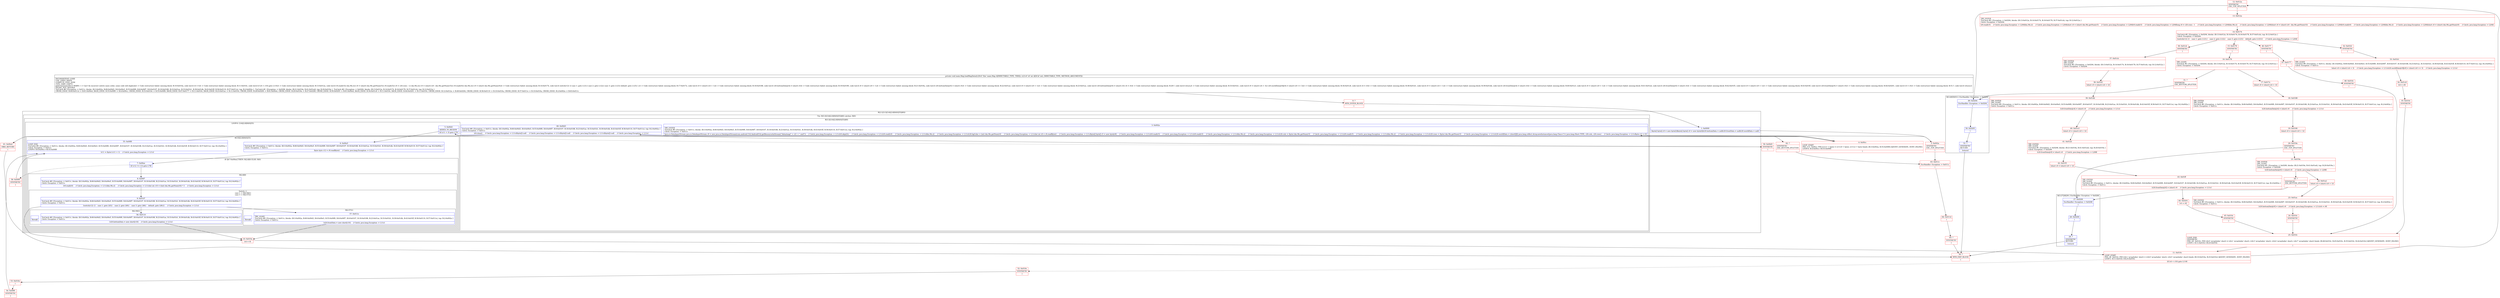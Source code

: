 digraph "CFG formain.Map.loadMapData(I)V" {
subgraph cluster_Region_832065099 {
label = "R(2:1|(3:3|(3:6|(2:8|9)(0)|55)|60))";
node [shape=record,color=blue];
Node_1 [shape=record,label="{1\:\ 0x0000|lbyte[] byte[] r0 = new byte[2]lbyte[] byte[] r0 = new byte[4]lr20.bottomData = nulllr20.frontData = nulllr20.worldData = nulll}"];
subgraph cluster_TryCatchRegion_1289320038 {
label = "Try: R(3:3|(3:6|(2:8|9)(0)|55)|60) catches: R(0)";
node [shape=record,color=blue];
subgraph cluster_Region_1328576295 {
label = "R(3:3|(3:6|(2:8|9)(0)|55)|60)";
node [shape=record,color=blue];
Node_3 [shape=record,label="{3\:\ 0x002a|TRY_ENTER\lTryCatch #0 \{Exception \-\> 0x011c, blocks: (B:3:0x002a, B:60:0x00d3, B:6:0x00e5, B:55:0x00f0, B:8:0x00f7, B:9:0x0107, B:18:0x0188, B:23:0x01ac, B:33:0x01b1, B:39:0x01db, B:43:0x01ff, B:56:0x0110, B:57:0x011e), top: B:2:0x002a \}\lCatch: Exception \-\> 0x011c\l|ljava.io.DataInputStream java.io.DataInputStream r9 = new java.io.DataInputStream(com.android.Util.AndroidUtil.getResourceAsStream(\"\/data\/map\/\" + r21 + \".mid\"))     \/\/ Catch: java.lang.Exception \-\> L11clr9.skip(2L)     \/\/ Catch: java.lang.Exception \-\> L11clr9.read(r0)     \/\/ Catch: java.lang.Exception \-\> L11cldm.Ms.i()     \/\/ Catch: java.lang.Exception \-\> L11clr20.bgColor = (int) dm.Ms.getNum(r0)     \/\/ Catch: java.lang.Exception \-\> L11clint int r8 = r9.readByte()     \/\/ Catch: java.lang.Exception \-\> L11clbyte[] byte[] r5 = new byte[r8]     \/\/ Catch: java.lang.Exception \-\> L11clr9.read(r5)     \/\/ Catch: java.lang.Exception \-\> L11clr9.read(r5)     \/\/ Catch: java.lang.Exception \-\> L11cldm.Ms.i()     \/\/ Catch: java.lang.Exception \-\> L11clr20.cols = (byte) dm.Ms.getNum(r5)     \/\/ Catch: java.lang.Exception \-\> L11clr9.read(r5)     \/\/ Catch: java.lang.Exception \-\> L11cldm.Ms.i()     \/\/ Catch: java.lang.Exception \-\> L11clr20.rows = (byte) dm.Ms.getNum(r5)     \/\/ Catch: java.lang.Exception \-\> L11clr20.worldData = (short[][]) java.lang.reflect.Array.newInstance((java.lang.Class\<?\>) java.lang.Short.TYPE, r20.cols, r20.rows)     \/\/ Catch: java.lang.Exception \-\> L11clbyte r11 = 0l}"];
subgraph cluster_LoopRegion_245566926 {
label = "LOOP:0: (3:6|(2:8|9)(0)|55)";
node [shape=record,color=blue];
Node_5 [shape=record,label="{5\:\ 0x00d1|ADDED_TO_REGION\l|lif (r11 \< 3) goto L75l}"];
subgraph cluster_Region_2109406756 {
label = "R(3:6|(2:8|9)(0)|55)";
node [shape=record,color=blue];
Node_6 [shape=record,label="{6\:\ 0x00e5|TryCatch #0 \{Exception \-\> 0x011c, blocks: (B:3:0x002a, B:60:0x00d3, B:6:0x00e5, B:55:0x00f0, B:8:0x00f7, B:9:0x0107, B:18:0x0188, B:23:0x01ac, B:33:0x01b1, B:39:0x01db, B:43:0x01ff, B:56:0x0110, B:57:0x011e), top: B:2:0x002a \}\lCatch: Exception \-\> 0x011c\l|lbyte byte r12 = r9.readByte()     \/\/ Catch: java.lang.Exception \-\> L11cl}"];
subgraph cluster_IfRegion_1114036850 {
label = "IF [B:7:0x00ee] THEN: R(2:8|9) ELSE: R(0)";
node [shape=record,color=blue];
Node_7 [shape=record,label="{7\:\ 0x00ee|lif (r12 != (\-1)) goto L78l}"];
subgraph cluster_Region_1873124733 {
label = "R(2:8|9)";
node [shape=record,color=blue];
Node_8 [shape=record,label="{8\:\ 0x00f7|TryCatch #0 \{Exception \-\> 0x011c, blocks: (B:3:0x002a, B:60:0x00d3, B:6:0x00e5, B:55:0x00f0, B:8:0x00f7, B:9:0x0107, B:18:0x0188, B:23:0x01ac, B:33:0x01b1, B:39:0x01db, B:43:0x01ff, B:56:0x0110, B:57:0x011e), top: B:2:0x002a \}\lCatch: Exception \-\> 0x011c\l|lr9.read(r0)     \/\/ Catch: java.lang.Exception \-\> L11cldm.Ms.i()     \/\/ Catch: java.lang.Exception \-\> L11clint int r10 = ((int) dm.Ms.getNum(r0)) * 3     \/\/ Catch: java.lang.Exception \-\> L11cl}"];
subgraph cluster_SwitchRegion_23853366 {
label = "Switch: 2
 case 1 -> R(2:56|1)
 case 3 -> R(2:57|1)";
node [shape=record,color=blue];
Node_9 [shape=record,label="{9\:\ 0x0107|TryCatch #0 \{Exception \-\> 0x011c, blocks: (B:3:0x002a, B:60:0x00d3, B:6:0x00e5, B:55:0x00f0, B:8:0x00f7, B:9:0x0107, B:18:0x0188, B:23:0x01ac, B:33:0x01b1, B:39:0x01db, B:43:0x01ff, B:56:0x0110, B:57:0x011e), top: B:2:0x002a \}\lCatch: Exception \-\> 0x011c\l|lswitch(r12) \{l    case 1: goto L83;l    case 2: goto L80;l    case 3: goto L86;l    default: goto L80;l\}     \/\/ Catch: java.lang.Exception \-\> L11cl}"];
subgraph cluster_Region_730496225 {
label = "R(2:56|1)";
node [shape=record,color=blue];
Node_56 [shape=record,label="{56\:\ 0x0110|TryCatch #0 \{Exception \-\> 0x011c, blocks: (B:3:0x002a, B:60:0x00d3, B:6:0x00e5, B:55:0x00f0, B:8:0x00f7, B:9:0x0107, B:18:0x0188, B:23:0x01ac, B:33:0x01b1, B:39:0x01db, B:43:0x01ff, B:56:0x0110, B:57:0x011e), top: B:2:0x002a \}\lCatch: Exception \-\> 0x011c\l|lr20.bottomData = new short[r10]     \/\/ Catch: java.lang.Exception \-\> L11cl}"];
Node_InsnContainer_444029268 [shape=record,label="{|lbreakl}"];
}
subgraph cluster_Region_1037158691 {
label = "R(2:57|1)";
node [shape=record,color=blue];
Node_57 [shape=record,label="{57\:\ 0x011e|TRY_LEAVE\lTryCatch #0 \{Exception \-\> 0x011c, blocks: (B:3:0x002a, B:60:0x00d3, B:6:0x00e5, B:55:0x00f0, B:8:0x00f7, B:9:0x0107, B:18:0x0188, B:23:0x01ac, B:33:0x01b1, B:39:0x01db, B:43:0x01ff, B:56:0x0110, B:57:0x011e), top: B:2:0x002a \}\lCatch: Exception \-\> 0x011c\l|lr20.frontData = new short[r10]     \/\/ Catch: java.lang.Exception \-\> L11cl}"];
Node_InsnContainer_72483913 [shape=record,label="{|lbreakl}"];
}
}
}
subgraph cluster_Region_961577020 {
label = "R(0)";
node [shape=record,color=blue];
}
}
Node_55 [shape=record,label="{55\:\ 0x00f0|LOOP_END\lTryCatch #0 \{Exception \-\> 0x011c, blocks: (B:3:0x002a, B:60:0x00d3, B:6:0x00e5, B:55:0x00f0, B:8:0x00f7, B:9:0x0107, B:18:0x0188, B:23:0x01ac, B:33:0x01b1, B:39:0x01db, B:43:0x01ff, B:56:0x0110, B:57:0x011e), top: B:2:0x002a \}\lCatch: Exception \-\> 0x011c\lLOOP:0: B:4:0x00cc\-\>B:55:0x00f0\l|lr11 = (byte) (r11 + 1)     \/\/ Catch: java.lang.Exception \-\> L11cl}"];
}
}
Node_60 [shape=record,label="{60\:\ 0x00d3|TryCatch #0 \{Exception \-\> 0x011c, blocks: (B:3:0x002a, B:60:0x00d3, B:6:0x00e5, B:55:0x00f0, B:8:0x00f7, B:9:0x0107, B:18:0x0188, B:23:0x01ac, B:33:0x01b1, B:39:0x01db, B:43:0x01ff, B:56:0x0110, B:57:0x011e), top: B:2:0x002a \}\lCatch: Exception \-\> 0x011c\l|lr9.close()     \/\/ Catch: java.lang.Exception \-\> L11cl(byte[]) null     \/\/ Catch: java.lang.Exception \-\> L11cl(byte[]) null     \/\/ Catch: java.lang.Exception \-\> L11cl(byte[]) null     \/\/ Catch: java.lang.Exception \-\> L11cl}"];
}
subgraph cluster_Region_1044228918 {
label = "R(0) | ExcHandler: Exception \-\> 0x011c\l";
node [shape=record,color=blue];
}
}
}
subgraph cluster_Region_1044228918 {
label = "R(0) | ExcHandler: Exception \-\> 0x011c\l";
node [shape=record,color=blue];
}
subgraph cluster_Region_505473116 {
label = "R(3:49|50|51) | ExcHandler: Exception \-\> 0x0204\l";
node [shape=record,color=blue];
Node_49 [shape=record,label="{49\:\ 0x0204|ExcHandler: Exception \-\> 0x0204\l|l}"];
Node_50 [shape=record,label="{50\:\ 0x0205|l}"];
Node_51 [shape=record,label="{51\:\ ?|SYNTHETIC\lRETURN\l|lreturnl}"];
}
subgraph cluster_Region_172279709 {
label = "R(3:27|28|29) | ExcHandler: Exception \-\> 0x0208\l";
node [shape=record,color=blue];
Node_27 [shape=record,label="{27\:\ 0x0208|ExcHandler: Exception \-\> 0x0208\l|l}"];
Node_28 [shape=record,label="{28\:\ 0x0209|l}"];
Node_29 [shape=record,label="{29\:\ ?|SYNTHETIC\lRETURN\l|lreturnl}"];
}
Node_0 [shape=record,color=red,label="{0\:\ ?|MTH_ENTER_BLOCK\l|l}"];
Node_2 [shape=record,color=red,label="{2\:\ 0x002a|SYNTHETIC\lEXC_TOP_SPLITTER\l|l}"];
Node_4 [shape=record,color=red,label="{4\:\ 0x00cc|LOOP_START\lPHI: r11l  0x00cc: PHI (r11v1 'i' byte) = (r11v0 'i' byte), (r11v2 'i' byte) binds: [B:3:0x002a, B:55:0x00f0] A[DONT_GENERATE, DONT_INLINE]\lLOOP:0: B:4:0x00cc\-\>B:55:0x00f0\l|l}"];
Node_10 [shape=record,color=red,label="{10\:\ 0x010a|lr4 = 0l}"];
Node_11 [shape=record,color=red,label="{11\:\ 0x010c|LOOP_START\lPHI: r4l  0x010c: PHI (r4v1 'arrayIndex' short) = (r4v0 'arrayIndex' short), (r4v5 'arrayIndex' short) binds: [B:10:0x010a, B:25:0x010c] A[DONT_GENERATE, DONT_INLINE]\lLOOP:1: B:11:0x010c\-\>B:25:0x010c\l|lif (r4 \< r10) goto L116l}"];
Node_12 [shape=record,color=red,label="{12\:\ 0x012a|SYNTHETIC\lEXC_TOP_SPLITTER\l|l}"];
Node_13 [shape=record,color=red,label="{13\:\ 0x012a|TRY_ENTER\lTryCatch #2 \{Exception \-\> 0x0204, blocks: (B:13:0x012a, B:14:0x0174, B:16:0x0178, B:37:0x01cb), top: B:12:0x012a \}\lCatch: Exception \-\> 0x0204\l|lr9.read(r5)     \/\/ Catch: java.lang.Exception \-\> L204ldm.Ms.i()     \/\/ Catch: java.lang.Exception \-\> L204lshort r0 = (short) dm.Ms.getNum(r5)     \/\/ Catch: java.lang.Exception \-\> L204lr9.read(r5)     \/\/ Catch: java.lang.Exception \-\> L204llong r0 = r20.rows \- 1     \/\/ Catch: java.lang.Exception \-\> L204ldm.Ms.i()     \/\/ Catch: java.lang.Exception \-\> L204lshort r0 = (short) (r0 \- dm.Ms.getNum(r5))     \/\/ Catch: java.lang.Exception \-\> L204lr9.read(r0)     \/\/ Catch: java.lang.Exception \-\> L204ldm.Ms.i()     \/\/ Catch: java.lang.Exception \-\> L204lshort r0 = (short) dm.Ms.getNum(r0)     \/\/ Catch: java.lang.Exception \-\> L204l}"];
Node_14 [shape=record,color=red,label="{14\:\ 0x0174|TryCatch #2 \{Exception \-\> 0x0204, blocks: (B:13:0x012a, B:14:0x0174, B:16:0x0178, B:37:0x01cb), top: B:12:0x012a \}\lCatch: Exception \-\> 0x0204\l|lswitch(r12) \{l    case 1: goto L121;l    case 2: goto L122;l    case 3: goto L123;l    default: goto L125;l\}     \/\/ Catch: java.lang.Exception \-\> L204l}"];
Node_15 [shape=record,color=red,label="{15\:\ 0x0178|SYNTHETIC\l|l}"];
Node_16 [shape=record,color=red,label="{16\:\ 0x0178|TRY_LEAVE\lTryCatch #2 \{Exception \-\> 0x0204, blocks: (B:13:0x012a, B:14:0x0174, B:16:0x0178, B:37:0x01cb), top: B:12:0x012a \}\lCatch: Exception \-\> 0x0204\l|l}"];
Node_17 [shape=record,color=red,label="{17\:\ 0x017e|lshort r0 = (short) (r4 + 1)l}"];
Node_18 [shape=record,color=red,label="{18\:\ 0x0188|TRY_ENTER\lTRY_LEAVE\lTryCatch #0 \{Exception \-\> 0x011c, blocks: (B:3:0x002a, B:60:0x00d3, B:6:0x00e5, B:55:0x00f0, B:8:0x00f7, B:9:0x0107, B:18:0x0188, B:23:0x01ac, B:33:0x01b1, B:39:0x01db, B:43:0x01ff, B:56:0x0110, B:57:0x011e), top: B:2:0x002a \}\lCatch: Exception \-\> 0x011c\l|lr20.bottomData[r4] = (short) r0     \/\/ Catch: java.lang.Exception \-\> L11cl}"];
Node_19 [shape=record,color=red,label="{19\:\ 0x0190|lshort r0 = (short) (r0 + 1)l}"];
Node_20 [shape=record,color=red,label="{20\:\ 0x019a|SYNTHETIC\lEXC_TOP_SPLITTER\l|l}"];
Node_21 [shape=record,color=red,label="{21\:\ 0x019a|TRY_ENTER\lTRY_LEAVE\lTryCatch #1 \{Exception \-\> 0x0208, blocks: (B:21:0x019a, B:41:0x01ed), top: B:20:0x019a \}\lCatch: Exception \-\> 0x0208\l|lr20.bottomData[r0] = (short) r0     \/\/ Catch: java.lang.Exception \-\> L208l}"];
Node_22 [shape=record,color=red,label="{22\:\ 0x01a2|lshort r0 = (short) (r0 + 1)l}"];
Node_23 [shape=record,color=red,label="{23\:\ 0x01ac|TRY_ENTER\lTryCatch #0 \{Exception \-\> 0x011c, blocks: (B:3:0x002a, B:60:0x00d3, B:6:0x00e5, B:55:0x00f0, B:8:0x00f7, B:9:0x0107, B:18:0x0188, B:23:0x01ac, B:33:0x01b1, B:39:0x01db, B:43:0x01ff, B:56:0x0110, B:57:0x011e), top: B:2:0x002a \}\lCatch: Exception \-\> 0x011c\l|lr20.bottomData[r0] = (short) r0     \/\/ Catch: java.lang.Exception \-\> L11clr4 = r0l}"];
Node_24 [shape=record,color=red,label="{24\:\ 0x010c|SYNTHETIC\l|l}"];
Node_25 [shape=record,color=red,label="{25\:\ 0x010c|LOOP_END\lSYNTHETIC\lPHI: r4l  0x010c: PHI (r4v5 'arrayIndex' short) = (r4v1 'arrayIndex' short), (r4v3 'arrayIndex' short), (r4v4 'arrayIndex' short), (r4v7 'arrayIndex' short) binds: [B:48:0x010c, B:45:0x010c, B:35:0x010c, B:24:0x010c] A[DONT_GENERATE, DONT_INLINE]\lLOOP:1: B:11:0x010c\-\>B:25:0x010c\l|l}"];
Node_26 [shape=record,color=red,label="{26\:\ ?|SYNTHETIC\lEXC_BOTTOM_SPLITTER\l|l}"];
Node_30 [shape=record,color=red,label="{30\:\ ?|MTH_EXIT_BLOCK\l|l}"];
Node_31 [shape=record,color=red,label="{31\:\ ?|SYNTHETIC\lEXC_BOTTOM_SPLITTER\l|l}"];
Node_32 [shape=record,color=red,label="{32\:\ 0x01b1|SYNTHETIC\l|l}"];
Node_33 [shape=record,color=red,label="{33\:\ 0x01b1|TRY_LEAVE\lTryCatch #0 \{Exception \-\> 0x011c, blocks: (B:3:0x002a, B:60:0x00d3, B:6:0x00e5, B:55:0x00f0, B:8:0x00f7, B:9:0x0107, B:18:0x0188, B:23:0x01ac, B:33:0x01b1, B:39:0x01db, B:43:0x01ff, B:56:0x0110, B:57:0x011e), top: B:2:0x002a \}\lCatch: Exception \-\> 0x011c\l|lshort r0 = (short) (r4 + 3)     \/\/ Catch: java.lang.Exception \-\> L11clr20.worldData[r0][r0] = (short) (r0 \>\> 3)     \/\/ Catch: java.lang.Exception \-\> L11cl}"];
Node_34 [shape=record,color=red,label="{34\:\ 0x01c8|lr4 = r0l}"];
Node_35 [shape=record,color=red,label="{35\:\ 0x010c|SYNTHETIC\l|l}"];
Node_36 [shape=record,color=red,label="{36\:\ 0x01cb|SYNTHETIC\l|l}"];
Node_37 [shape=record,color=red,label="{37\:\ 0x01cb|TRY_ENTER\lTRY_LEAVE\lTryCatch #2 \{Exception \-\> 0x0204, blocks: (B:13:0x012a, B:14:0x0174, B:16:0x0178, B:37:0x01cb), top: B:12:0x012a \}\lCatch: Exception \-\> 0x0204\l|l}"];
Node_38 [shape=record,color=red,label="{38\:\ 0x01d1|lshort r0 = (short) (r4 + 1)l}"];
Node_39 [shape=record,color=red,label="{39\:\ 0x01db|TRY_ENTER\lTRY_LEAVE\lTryCatch #0 \{Exception \-\> 0x011c, blocks: (B:3:0x002a, B:60:0x00d3, B:6:0x00e5, B:55:0x00f0, B:8:0x00f7, B:9:0x0107, B:18:0x0188, B:23:0x01ac, B:33:0x01b1, B:39:0x01db, B:43:0x01ff, B:56:0x0110, B:57:0x011e), top: B:2:0x002a \}\lCatch: Exception \-\> 0x011c\l|lr20.frontData[r4] = (short) r0     \/\/ Catch: java.lang.Exception \-\> L11cl}"];
Node_40 [shape=record,color=red,label="{40\:\ 0x01e3|lshort r0 = (short) (r0 + 1)l}"];
Node_41 [shape=record,color=red,label="{41\:\ 0x01ed|TRY_ENTER\lTRY_LEAVE\lTryCatch #1 \{Exception \-\> 0x0208, blocks: (B:21:0x019a, B:41:0x01ed), top: B:20:0x019a \}\lCatch: Exception \-\> 0x0208\l|lr20.frontData[r0] = (short) r0     \/\/ Catch: java.lang.Exception \-\> L208l}"];
Node_42 [shape=record,color=red,label="{42\:\ 0x01f5|lshort r0 = (short) (r0 + 1)l}"];
Node_43 [shape=record,color=red,label="{43\:\ 0x01ff|TRY_ENTER\lTRY_LEAVE\lTryCatch #0 \{Exception \-\> 0x011c, blocks: (B:3:0x002a, B:60:0x00d3, B:6:0x00e5, B:55:0x00f0, B:8:0x00f7, B:9:0x0107, B:18:0x0188, B:23:0x01ac, B:33:0x01b1, B:39:0x01db, B:43:0x01ff, B:56:0x0110, B:57:0x011e), top: B:2:0x002a \}\lCatch: Exception \-\> 0x011c\l|lr20.frontData[r0] = (short) r0     \/\/ Catch: java.lang.Exception \-\> L11cl}"];
Node_44 [shape=record,color=red,label="{44\:\ 0x0201|lr4 = r0l}"];
Node_45 [shape=record,color=red,label="{45\:\ 0x010c|SYNTHETIC\l|l}"];
Node_46 [shape=record,color=red,label="{46\:\ 0x0177|SYNTHETIC\l|l}"];
Node_47 [shape=record,color=red,label="{47\:\ 0x0177|l}"];
Node_48 [shape=record,color=red,label="{48\:\ 0x010c|SYNTHETIC\l|l}"];
Node_52 [shape=record,color=red,label="{52\:\ 0x010e|SYNTHETIC\l|l}"];
Node_53 [shape=record,color=red,label="{53\:\ 0x010e|l}"];
Node_54 [shape=record,color=red,label="{54\:\ 0x00f0|SYNTHETIC\l|l}"];
Node_58 [shape=record,color=red,label="{58\:\ 0x00f0|SYNTHETIC\l|l}"];
Node_59 [shape=record,color=red,label="{59\:\ 0x00d3|SYNTHETIC\l|l}"];
Node_61 [shape=record,color=red,label="{61\:\ 0x00e4|ORIG_RETURN\l|l}"];
Node_62 [shape=record,color=red,label="{62\:\ ?|SYNTHETIC\lEXC_BOTTOM_SPLITTER\l|l}"];
Node_63 [shape=record,color=red,label="{63\:\ 0x011c|ExcHandler: Exception \-\> 0x011c\l|l}"];
Node_64 [shape=record,color=red,label="{64\:\ 0x011d|l}"];
Node_65 [shape=record,color=red,label="{65\:\ ?|SYNTHETIC\l|l}"];
MethodNode[shape=record,label="{private void main.Map.loadMapData((r20v0 'this' main.Map A[IMMUTABLE_TYPE, THIS]), (r21v0 'id' int A[D('id' int), IMMUTABLE_TYPE, METHOD_ARGUMENT]))  | INCONSISTENT_CODE\lUSE_LINES_HINTS\lCOMPUTE_POST_DOM\lTYPE_VARS: EMPTY\lJadxCommentsAttr\{l WARN: l \-\> Can't fix incorrect switch cases order, some code will duplicatel \-\> Code restructure failed: missing block: B:10:0x010a, code lost:ll    r4 = 0;ll \-\> Code restructure failed: missing block: B:11:0x010c, code lost:ll    if (r4 \< r10) goto L116;ll \-\> Code restructure failed: missing block: B:13:0x012a, code lost:ll    r9.read(r5);l    dm.Ms.i();l    r0 = (short) dm.Ms.getNum(r5);l    r9.read(r5);l    r0 = r20.rows \- 1;l    dm.Ms.i();l    r0 = (short) (r0 \- dm.Ms.getNum(r5));l    r9.read(r0);l    dm.Ms.i();l    r0 = (short) dm.Ms.getNum(r0);ll \-\> Code restructure failed: missing block: B:14:0x0174, code lost:ll    switch(r12) \{l        case 1: goto L121;l        case 2: goto L122;l        case 3: goto L123;l        default: goto L125;l    \};ll \-\> Code restructure failed: missing block: B:17:0x017e, code lost:ll    r0 = (short) (r4 + 1);ll \-\> Code restructure failed: missing block: B:18:0x0188, code lost:ll    r20.bottomData[r4] = (short) r0;ll \-\> Code restructure failed: missing block: B:19:0x0190, code lost:ll    r0 = (short) (r0 + 1);ll \-\> Code restructure failed: missing block: B:21:0x019a, code lost:ll    r20.bottomData[r0] = (short) r0;ll \-\> Code restructure failed: missing block: B:22:0x01a2, code lost:ll    r0 = (short) (r0 + 1);ll \-\> Code restructure failed: missing block: B:23:0x01ac, code lost:ll    r20.bottomData[r0] = (short) r0;l    r4 = r0;ll \-\> Code restructure failed: missing block: B:29:?, code lost:ll    return;ll \-\> Code restructure failed: missing block: B:33:0x01b1, code lost:ll    r0 = (short) (r4 + 3);l    r20.worldData[r0][r0] = (short) (r0 \>\> 3);ll \-\> Code restructure failed: missing block: B:34:0x01c8, code lost:ll    r4 = r0;ll \-\> Code restructure failed: missing block: B:38:0x01d1, code lost:ll    r0 = (short) (r4 + 1);ll \-\> Code restructure failed: missing block: B:39:0x01db, code lost:ll    r20.frontData[r4] = (short) r0;ll \-\> Code restructure failed: missing block: B:40:0x01e3, code lost:ll    r0 = (short) (r0 + 1);ll \-\> Code restructure failed: missing block: B:41:0x01ed, code lost:ll    r20.frontData[r0] = (short) r0;ll \-\> Code restructure failed: missing block: B:42:0x01f5, code lost:ll    r0 = (short) (r0 + 1);ll \-\> Code restructure failed: missing block: B:43:0x01ff, code lost:ll    r20.frontData[r0] = (short) r0;ll \-\> Code restructure failed: missing block: B:44:0x0201, code lost:ll    r4 = r0;ll \-\> Code restructure failed: missing block: B:51:?, code lost:ll    return;l\}\lINLINE_NOT_NEEDED\lTryCatch #0 \{Exception \-\> 0x011c, blocks: (B:3:0x002a, B:60:0x00d3, B:6:0x00e5, B:55:0x00f0, B:8:0x00f7, B:9:0x0107, B:18:0x0188, B:23:0x01ac, B:33:0x01b1, B:39:0x01db, B:43:0x01ff, B:56:0x0110, B:57:0x011e), top: B:2:0x002a \}, TryCatch #1 \{Exception \-\> 0x0208, blocks: (B:21:0x019a, B:41:0x01ed), top: B:20:0x019a \}, TryCatch #2 \{Exception \-\> 0x0204, blocks: (B:13:0x012a, B:14:0x0174, B:16:0x0178, B:37:0x01cb), top: B:12:0x012a \}\lCROSS_EDGE: B:64:0x011d \-\> B:61:0x00e4, BACK_EDGE: B:55:0x00f0 \-\> B:4:0x00cc, CROSS_EDGE: B:53:0x010e \-\> B:55:0x00f0, BACK_EDGE: B:47:0x0177 \-\> B:11:0x010c, BACK_EDGE: B:23:0x01ac \-\> B:11:0x010c, CROSS_EDGE: B:28:0x0209 \-\> B:61:0x00e4, CROSS_EDGE: B:20:0x019a \-\> B:27:0x0208, CROSS_EDGE: B:50:0x0205 \-\> B:61:0x00e4, BACK_EDGE: B:34:0x01c8 \-\> B:11:0x010c, BACK_EDGE: B:44:0x0201 \-\> B:11:0x010c, CROSS_EDGE: B:12:0x012a \-\> B:49:0x0204, CROSS_EDGE: B:56:0x0110 \-\> B:10:0x010a, CROSS_EDGE: B:57:0x011e \-\> B:10:0x010a, CROSS_EDGE: B:2:0x002a \-\> B:63:0x011c\l}"];
MethodNode -> Node_0;
Node_1 -> Node_2;
Node_3 -> Node_4;
Node_5 -> Node_6;
Node_5 -> Node_59[style=dashed];
Node_6 -> Node_7;
Node_7 -> Node_8;
Node_7 -> Node_58[style=dashed];
Node_8 -> Node_9;
Node_9 -> Node_10;
Node_9 -> Node_56;
Node_9 -> Node_57;
Node_56 -> Node_10;
Node_57 -> Node_10;
Node_55 -> Node_4;
Node_60 -> Node_61;
Node_60 -> Node_62;
Node_49 -> Node_50;
Node_50 -> Node_51;
Node_51 -> Node_30;
Node_27 -> Node_28;
Node_28 -> Node_29;
Node_29 -> Node_30;
Node_0 -> Node_1;
Node_2 -> Node_3;
Node_2 -> Node_63;
Node_4 -> Node_5;
Node_10 -> Node_11;
Node_11 -> Node_12;
Node_11 -> Node_52[style=dashed];
Node_12 -> Node_13;
Node_12 -> Node_49;
Node_13 -> Node_14;
Node_14 -> Node_15;
Node_14 -> Node_32;
Node_14 -> Node_36;
Node_14 -> Node_46;
Node_15 -> Node_16;
Node_16 -> Node_17;
Node_16 -> Node_31;
Node_17 -> Node_18;
Node_18 -> Node_19;
Node_19 -> Node_20;
Node_20 -> Node_21;
Node_20 -> Node_27;
Node_21 -> Node_22;
Node_21 -> Node_26;
Node_22 -> Node_23;
Node_23 -> Node_24;
Node_24 -> Node_25;
Node_25 -> Node_11;
Node_26 -> Node_27;
Node_31 -> Node_49;
Node_32 -> Node_33;
Node_33 -> Node_34;
Node_34 -> Node_35;
Node_35 -> Node_25;
Node_36 -> Node_37;
Node_37 -> Node_38;
Node_38 -> Node_39;
Node_39 -> Node_40;
Node_40 -> Node_41;
Node_41 -> Node_42;
Node_42 -> Node_43;
Node_43 -> Node_44;
Node_44 -> Node_45;
Node_45 -> Node_25;
Node_46 -> Node_47;
Node_47 -> Node_48;
Node_48 -> Node_25;
Node_52 -> Node_53;
Node_53 -> Node_54;
Node_54 -> Node_55;
Node_58 -> Node_55;
Node_59 -> Node_60;
Node_61 -> Node_30;
Node_62 -> Node_63;
Node_63 -> Node_64;
Node_64 -> Node_65;
Node_65 -> Node_30;
}

